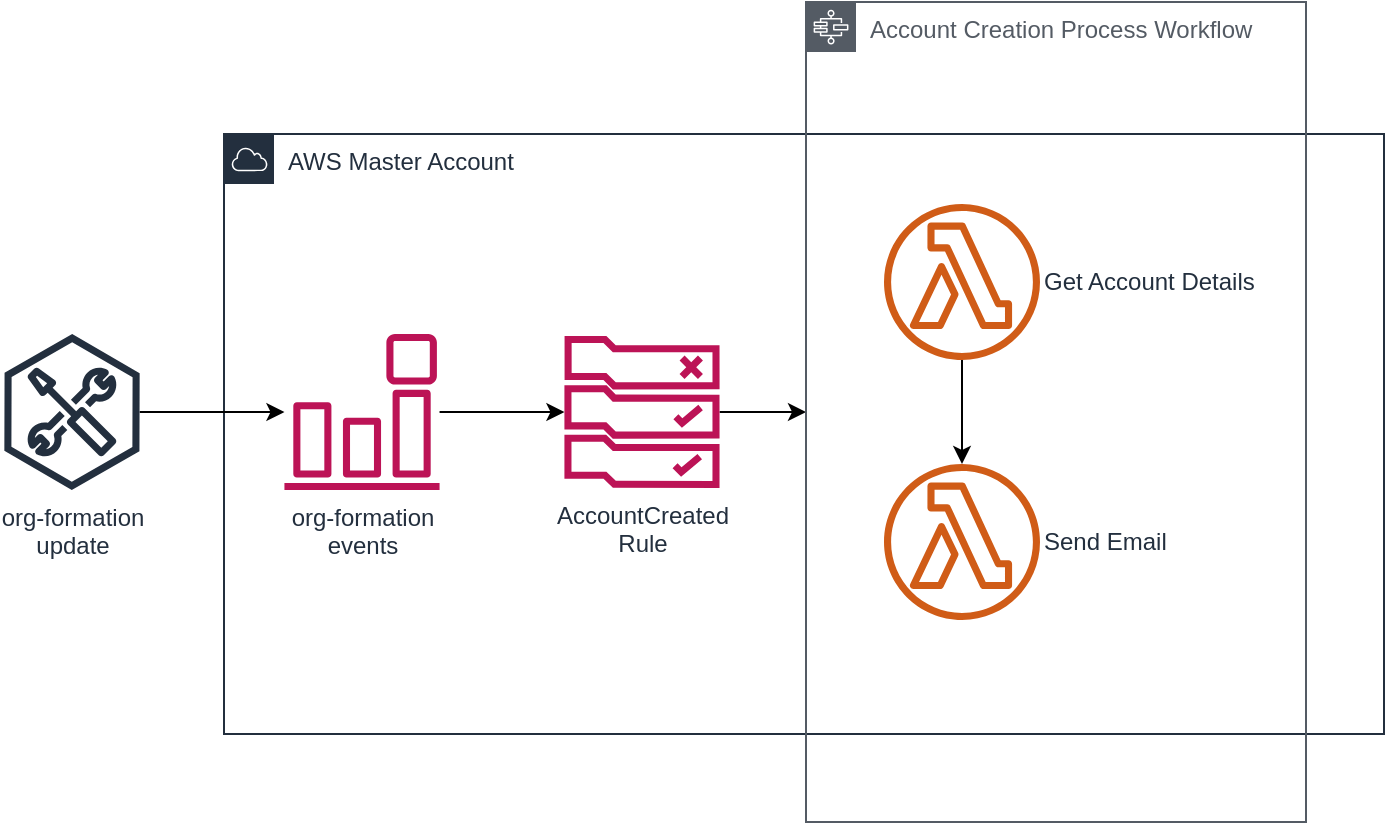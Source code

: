 <mxfile version="12.4.2" type="device" pages="1"><diagram id="Yl7c3X8aC-Pr359m4W6t" name="Page-1"><mxGraphModel dx="1106" dy="786" grid="1" gridSize="10" guides="1" tooltips="1" connect="1" arrows="1" fold="1" page="1" pageScale="1" pageWidth="827" pageHeight="1169" math="0" shadow="0"><root><mxCell id="0"/><mxCell id="1" parent="0"/><mxCell id="mw7oXFEaVQ1DddnRrwlB-1" value="AWS Master Account" style="points=[[0,0],[0.25,0],[0.5,0],[0.75,0],[1,0],[1,0.25],[1,0.5],[1,0.75],[1,1],[0.75,1],[0.5,1],[0.25,1],[0,1],[0,0.75],[0,0.5],[0,0.25]];outlineConnect=0;gradientColor=none;html=1;whiteSpace=wrap;fontSize=12;fontStyle=0;shape=mxgraph.aws4.group;grIcon=mxgraph.aws4.group_aws_cloud;strokeColor=#232F3E;fillColor=none;verticalAlign=top;align=left;spacingLeft=30;fontColor=#232F3E;dashed=0;" vertex="1" parent="1"><mxGeometry x="160" y="170" width="580" height="300" as="geometry"/></mxCell><mxCell id="mw7oXFEaVQ1DddnRrwlB-7" style="edgeStyle=orthogonalEdgeStyle;rounded=0;orthogonalLoop=1;jettySize=auto;html=1;" edge="1" parent="1" source="mw7oXFEaVQ1DddnRrwlB-2" target="mw7oXFEaVQ1DddnRrwlB-3"><mxGeometry relative="1" as="geometry"/></mxCell><mxCell id="mw7oXFEaVQ1DddnRrwlB-2" value="org-formation&lt;br&gt;events" style="outlineConnect=0;fontColor=#232F3E;gradientColor=none;fillColor=#BC1356;strokeColor=none;dashed=0;verticalLabelPosition=bottom;verticalAlign=top;align=center;html=1;fontSize=12;fontStyle=0;aspect=fixed;pointerEvents=1;shape=mxgraph.aws4.event_event_based;" vertex="1" parent="1"><mxGeometry x="190" y="270" width="78" height="78" as="geometry"/></mxCell><mxCell id="mw7oXFEaVQ1DddnRrwlB-8" style="edgeStyle=orthogonalEdgeStyle;rounded=0;orthogonalLoop=1;jettySize=auto;html=1;" edge="1" parent="1" source="mw7oXFEaVQ1DddnRrwlB-3" target="mw7oXFEaVQ1DddnRrwlB-4"><mxGeometry relative="1" as="geometry"/></mxCell><mxCell id="mw7oXFEaVQ1DddnRrwlB-3" value="AccountCreated&lt;br&gt;Rule" style="outlineConnect=0;fontColor=#232F3E;gradientColor=none;fillColor=#BC1356;strokeColor=none;dashed=0;verticalLabelPosition=bottom;verticalAlign=top;align=center;html=1;fontSize=12;fontStyle=0;aspect=fixed;pointerEvents=1;shape=mxgraph.aws4.rule_2;" vertex="1" parent="1"><mxGeometry x="330" y="271" width="78" height="76" as="geometry"/></mxCell><mxCell id="mw7oXFEaVQ1DddnRrwlB-4" value="Account Creation Process Workflow" style="outlineConnect=0;gradientColor=none;html=1;whiteSpace=wrap;fontSize=12;fontStyle=0;shape=mxgraph.aws4.group;grIcon=mxgraph.aws4.group_aws_step_functions_workflow;strokeColor=#545B64;fillColor=none;verticalAlign=top;align=left;spacingLeft=30;fontColor=#545B64;dashed=0;" vertex="1" parent="1"><mxGeometry x="451" y="104" width="250" height="410" as="geometry"/></mxCell><mxCell id="mw7oXFEaVQ1DddnRrwlB-9" style="edgeStyle=orthogonalEdgeStyle;rounded=0;orthogonalLoop=1;jettySize=auto;html=1;" edge="1" parent="1" source="mw7oXFEaVQ1DddnRrwlB-5" target="mw7oXFEaVQ1DddnRrwlB-6"><mxGeometry relative="1" as="geometry"/></mxCell><mxCell id="mw7oXFEaVQ1DddnRrwlB-5" value="Get Account Details" style="outlineConnect=0;fontColor=#232F3E;gradientColor=none;fillColor=#D05C17;strokeColor=none;dashed=0;verticalLabelPosition=middle;verticalAlign=middle;align=left;html=1;fontSize=12;fontStyle=0;aspect=fixed;pointerEvents=1;shape=mxgraph.aws4.lambda_function;labelPosition=right;" vertex="1" parent="1"><mxGeometry x="490" y="205" width="78" height="78" as="geometry"/></mxCell><mxCell id="mw7oXFEaVQ1DddnRrwlB-6" value="Send Email" style="outlineConnect=0;fontColor=#232F3E;gradientColor=none;fillColor=#D05C17;strokeColor=none;dashed=0;verticalLabelPosition=middle;verticalAlign=middle;align=left;html=1;fontSize=12;fontStyle=0;aspect=fixed;pointerEvents=1;shape=mxgraph.aws4.lambda_function;labelPosition=right;" vertex="1" parent="1"><mxGeometry x="490" y="335" width="78" height="78" as="geometry"/></mxCell><mxCell id="mw7oXFEaVQ1DddnRrwlB-12" style="edgeStyle=orthogonalEdgeStyle;rounded=0;orthogonalLoop=1;jettySize=auto;html=1;" edge="1" parent="1" source="mw7oXFEaVQ1DddnRrwlB-11" target="mw7oXFEaVQ1DddnRrwlB-2"><mxGeometry relative="1" as="geometry"/></mxCell><mxCell id="mw7oXFEaVQ1DddnRrwlB-11" value="org-formation&lt;br&gt;update" style="outlineConnect=0;fontColor=#232F3E;gradientColor=none;fillColor=#232F3E;strokeColor=none;dashed=0;verticalLabelPosition=bottom;verticalAlign=top;align=center;html=1;fontSize=12;fontStyle=0;aspect=fixed;pointerEvents=1;shape=mxgraph.aws4.external_toolkit;" vertex="1" parent="1"><mxGeometry x="50" y="270" width="68" height="78" as="geometry"/></mxCell></root></mxGraphModel></diagram></mxfile>